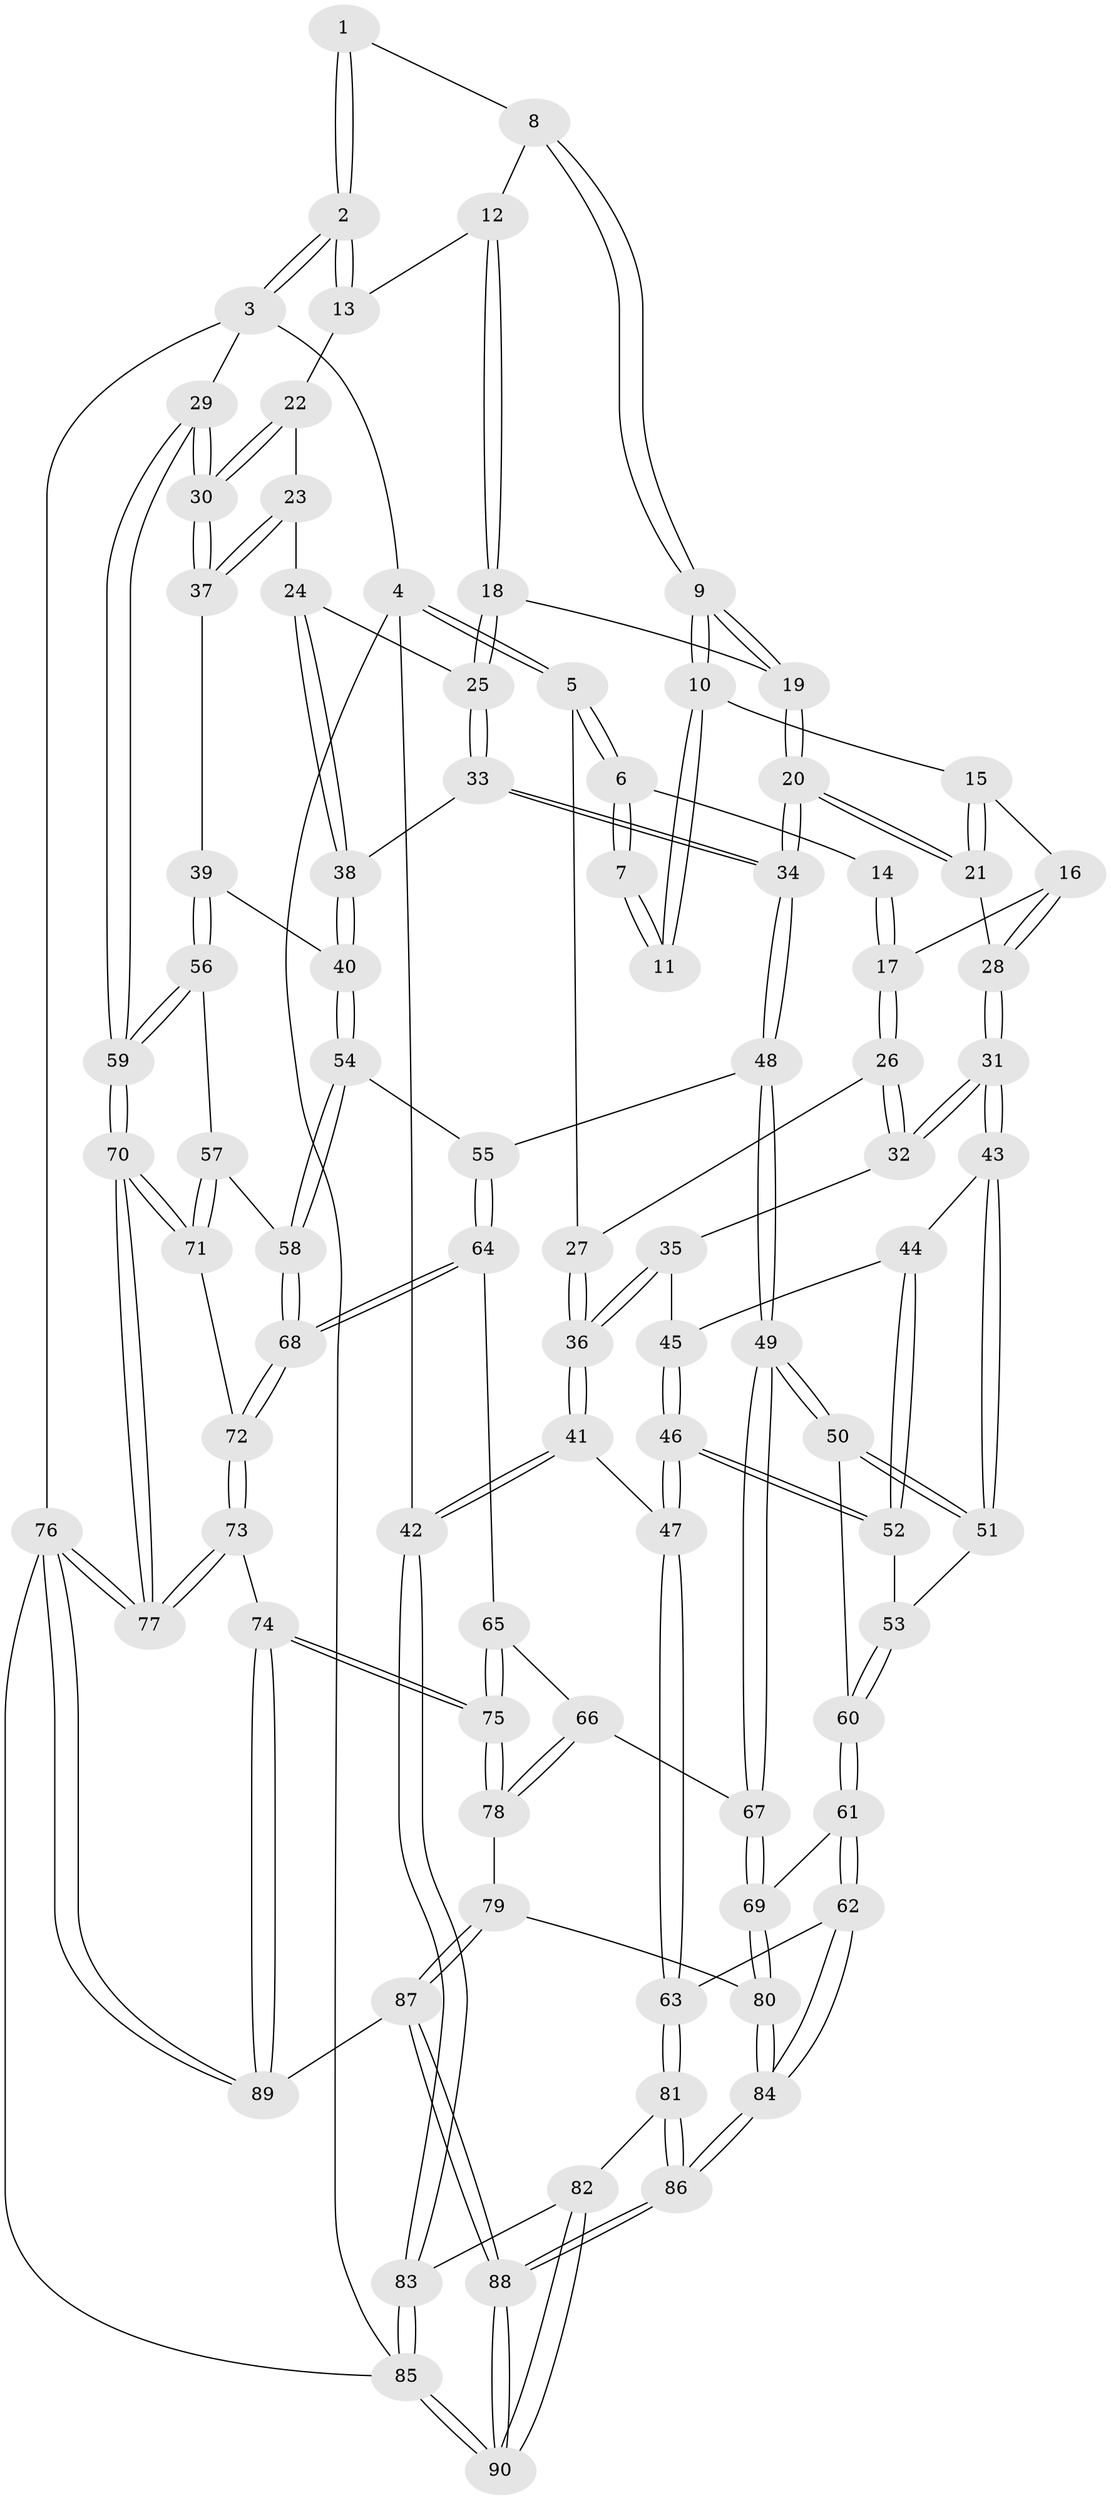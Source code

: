 // Generated by graph-tools (version 1.1) at 2025/11/02/27/25 16:11:59]
// undirected, 90 vertices, 222 edges
graph export_dot {
graph [start="1"]
  node [color=gray90,style=filled];
  1 [pos="+0.5962215196132669+0"];
  2 [pos="+1+0"];
  3 [pos="+1+0"];
  4 [pos="+0+0"];
  5 [pos="+0+0"];
  6 [pos="+0+0"];
  7 [pos="+0.5943809907060047+0"];
  8 [pos="+0.5996926709440097+0"];
  9 [pos="+0.5816729610740373+0.1099083442073508"];
  10 [pos="+0.36686561006570323+0.13961287515911056"];
  11 [pos="+0.34664338372374487+0.09758105028318866"];
  12 [pos="+0.7993382543216415+0.14613526242687241"];
  13 [pos="+1+0"];
  14 [pos="+0.22783186989880938+0.04852109301832891"];
  15 [pos="+0.36585060831751326+0.15021658539599375"];
  16 [pos="+0.2713323974853859+0.22408562122951414"];
  17 [pos="+0.23429497363570667+0.23124721249897395"];
  18 [pos="+0.7743735479111574+0.21624261426955385"];
  19 [pos="+0.5822824277503686+0.1128626427770819"];
  20 [pos="+0.5176572637911246+0.33761946273249915"];
  21 [pos="+0.46187894274375113+0.3370142843280252"];
  22 [pos="+0.9035676714508156+0.23382877899049062"];
  23 [pos="+0.8271159164724609+0.2552413050433419"];
  24 [pos="+0.8002487134589665+0.25301983083167634"];
  25 [pos="+0.7843035392264185+0.24436130542973844"];
  26 [pos="+0.21558097141702723+0.25109092698589"];
  27 [pos="+0.0436220208773988+0.14689375138506092"];
  28 [pos="+0.4608719776578498+0.33739833674737807"];
  29 [pos="+1+0.43053714821787037"];
  30 [pos="+1+0.4263273778962172"];
  31 [pos="+0.37922974565739576+0.3876892253859108"];
  32 [pos="+0.21169678842476106+0.28785737503933906"];
  33 [pos="+0.6729454758635923+0.3326721215017126"];
  34 [pos="+0.5579678247399502+0.3719069058559655"];
  35 [pos="+0.1407599501530536+0.36971963382990686"];
  36 [pos="+0.10300851919181078+0.3785801260494111"];
  37 [pos="+0.9626414694259885+0.4350558592550704"];
  38 [pos="+0.8187318869474941+0.4421902575305906"];
  39 [pos="+0.9026458347122033+0.45444546664327035"];
  40 [pos="+0.8195964147319127+0.44405277707321006"];
  41 [pos="+0+0.5136114804778175"];
  42 [pos="+0+0.5204171240996043"];
  43 [pos="+0.3742077881370009+0.39534512436329955"];
  44 [pos="+0.30131985138716927+0.42948222737549846"];
  45 [pos="+0.21741174601371147+0.4308755442230461"];
  46 [pos="+0.20200214636989988+0.5639453387311342"];
  47 [pos="+0.1520367973180285+0.607604208004856"];
  48 [pos="+0.5928775571329222+0.485362599925356"];
  49 [pos="+0.46810995368111163+0.5936364030375524"];
  50 [pos="+0.42781802074336556+0.5744409687003498"];
  51 [pos="+0.3760913678694828+0.48186784037168195"];
  52 [pos="+0.26625808742217033+0.5470709932060059"];
  53 [pos="+0.30386206415358685+0.5565582159684864"];
  54 [pos="+0.7131227786216359+0.5318010004503663"];
  55 [pos="+0.6137533565260658+0.5014089575312309"];
  56 [pos="+0.8724369319509566+0.5781665119162297"];
  57 [pos="+0.850234997410345+0.6168861370902972"];
  58 [pos="+0.7548826708165527+0.6082149711759108"];
  59 [pos="+1+0.5859232741514206"];
  60 [pos="+0.33777023427355346+0.5977640846775448"];
  61 [pos="+0.3078871244702991+0.7098419543633315"];
  62 [pos="+0.29187622555060505+0.7176372203365181"];
  63 [pos="+0.20350497592165848+0.706971102540204"];
  64 [pos="+0.6066912685790461+0.6431726118151941"];
  65 [pos="+0.5931190971887588+0.6629795822466901"];
  66 [pos="+0.5024903145931473+0.6734024449909635"];
  67 [pos="+0.4680514091741493+0.6182198381452996"];
  68 [pos="+0.726687946326989+0.6999930280976391"];
  69 [pos="+0.36112144169536287+0.7113642500688496"];
  70 [pos="+1+0.943918866978117"];
  71 [pos="+0.9353893268575124+0.7127928869862392"];
  72 [pos="+0.7265298462535265+0.7174916321018087"];
  73 [pos="+0.7020971660997348+0.7963574626519049"];
  74 [pos="+0.6310701939824347+0.8178570488312908"];
  75 [pos="+0.625344488165515+0.8129774443908261"];
  76 [pos="+1+1"];
  77 [pos="+1+1"];
  78 [pos="+0.5050885899911364+0.758869058863239"];
  79 [pos="+0.4902222363462537+0.7652618871626916"];
  80 [pos="+0.44143154602019913+0.7736657175300569"];
  81 [pos="+0.12585032200649907+0.8395696704456493"];
  82 [pos="+0+0.8464305013868603"];
  83 [pos="+0+0.8269985858179508"];
  84 [pos="+0.3536294575259876+0.9416550810109052"];
  85 [pos="+0+1"];
  86 [pos="+0.3416298679971397+1"];
  87 [pos="+0.45305322327879743+1"];
  88 [pos="+0.3622246923258495+1"];
  89 [pos="+0.49222354451024614+1"];
  90 [pos="+0.2944705185860421+1"];
  1 -- 2;
  1 -- 2;
  1 -- 8;
  2 -- 3;
  2 -- 3;
  2 -- 13;
  2 -- 13;
  3 -- 4;
  3 -- 29;
  3 -- 76;
  4 -- 5;
  4 -- 5;
  4 -- 42;
  4 -- 85;
  5 -- 6;
  5 -- 6;
  5 -- 27;
  6 -- 7;
  6 -- 7;
  6 -- 14;
  7 -- 11;
  7 -- 11;
  8 -- 9;
  8 -- 9;
  8 -- 12;
  9 -- 10;
  9 -- 10;
  9 -- 19;
  9 -- 19;
  10 -- 11;
  10 -- 11;
  10 -- 15;
  12 -- 13;
  12 -- 18;
  12 -- 18;
  13 -- 22;
  14 -- 17;
  14 -- 17;
  15 -- 16;
  15 -- 21;
  15 -- 21;
  16 -- 17;
  16 -- 28;
  16 -- 28;
  17 -- 26;
  17 -- 26;
  18 -- 19;
  18 -- 25;
  18 -- 25;
  19 -- 20;
  19 -- 20;
  20 -- 21;
  20 -- 21;
  20 -- 34;
  20 -- 34;
  21 -- 28;
  22 -- 23;
  22 -- 30;
  22 -- 30;
  23 -- 24;
  23 -- 37;
  23 -- 37;
  24 -- 25;
  24 -- 38;
  24 -- 38;
  25 -- 33;
  25 -- 33;
  26 -- 27;
  26 -- 32;
  26 -- 32;
  27 -- 36;
  27 -- 36;
  28 -- 31;
  28 -- 31;
  29 -- 30;
  29 -- 30;
  29 -- 59;
  29 -- 59;
  30 -- 37;
  30 -- 37;
  31 -- 32;
  31 -- 32;
  31 -- 43;
  31 -- 43;
  32 -- 35;
  33 -- 34;
  33 -- 34;
  33 -- 38;
  34 -- 48;
  34 -- 48;
  35 -- 36;
  35 -- 36;
  35 -- 45;
  36 -- 41;
  36 -- 41;
  37 -- 39;
  38 -- 40;
  38 -- 40;
  39 -- 40;
  39 -- 56;
  39 -- 56;
  40 -- 54;
  40 -- 54;
  41 -- 42;
  41 -- 42;
  41 -- 47;
  42 -- 83;
  42 -- 83;
  43 -- 44;
  43 -- 51;
  43 -- 51;
  44 -- 45;
  44 -- 52;
  44 -- 52;
  45 -- 46;
  45 -- 46;
  46 -- 47;
  46 -- 47;
  46 -- 52;
  46 -- 52;
  47 -- 63;
  47 -- 63;
  48 -- 49;
  48 -- 49;
  48 -- 55;
  49 -- 50;
  49 -- 50;
  49 -- 67;
  49 -- 67;
  50 -- 51;
  50 -- 51;
  50 -- 60;
  51 -- 53;
  52 -- 53;
  53 -- 60;
  53 -- 60;
  54 -- 55;
  54 -- 58;
  54 -- 58;
  55 -- 64;
  55 -- 64;
  56 -- 57;
  56 -- 59;
  56 -- 59;
  57 -- 58;
  57 -- 71;
  57 -- 71;
  58 -- 68;
  58 -- 68;
  59 -- 70;
  59 -- 70;
  60 -- 61;
  60 -- 61;
  61 -- 62;
  61 -- 62;
  61 -- 69;
  62 -- 63;
  62 -- 84;
  62 -- 84;
  63 -- 81;
  63 -- 81;
  64 -- 65;
  64 -- 68;
  64 -- 68;
  65 -- 66;
  65 -- 75;
  65 -- 75;
  66 -- 67;
  66 -- 78;
  66 -- 78;
  67 -- 69;
  67 -- 69;
  68 -- 72;
  68 -- 72;
  69 -- 80;
  69 -- 80;
  70 -- 71;
  70 -- 71;
  70 -- 77;
  70 -- 77;
  71 -- 72;
  72 -- 73;
  72 -- 73;
  73 -- 74;
  73 -- 77;
  73 -- 77;
  74 -- 75;
  74 -- 75;
  74 -- 89;
  74 -- 89;
  75 -- 78;
  75 -- 78;
  76 -- 77;
  76 -- 77;
  76 -- 89;
  76 -- 89;
  76 -- 85;
  78 -- 79;
  79 -- 80;
  79 -- 87;
  79 -- 87;
  80 -- 84;
  80 -- 84;
  81 -- 82;
  81 -- 86;
  81 -- 86;
  82 -- 83;
  82 -- 90;
  82 -- 90;
  83 -- 85;
  83 -- 85;
  84 -- 86;
  84 -- 86;
  85 -- 90;
  85 -- 90;
  86 -- 88;
  86 -- 88;
  87 -- 88;
  87 -- 88;
  87 -- 89;
  88 -- 90;
  88 -- 90;
}
